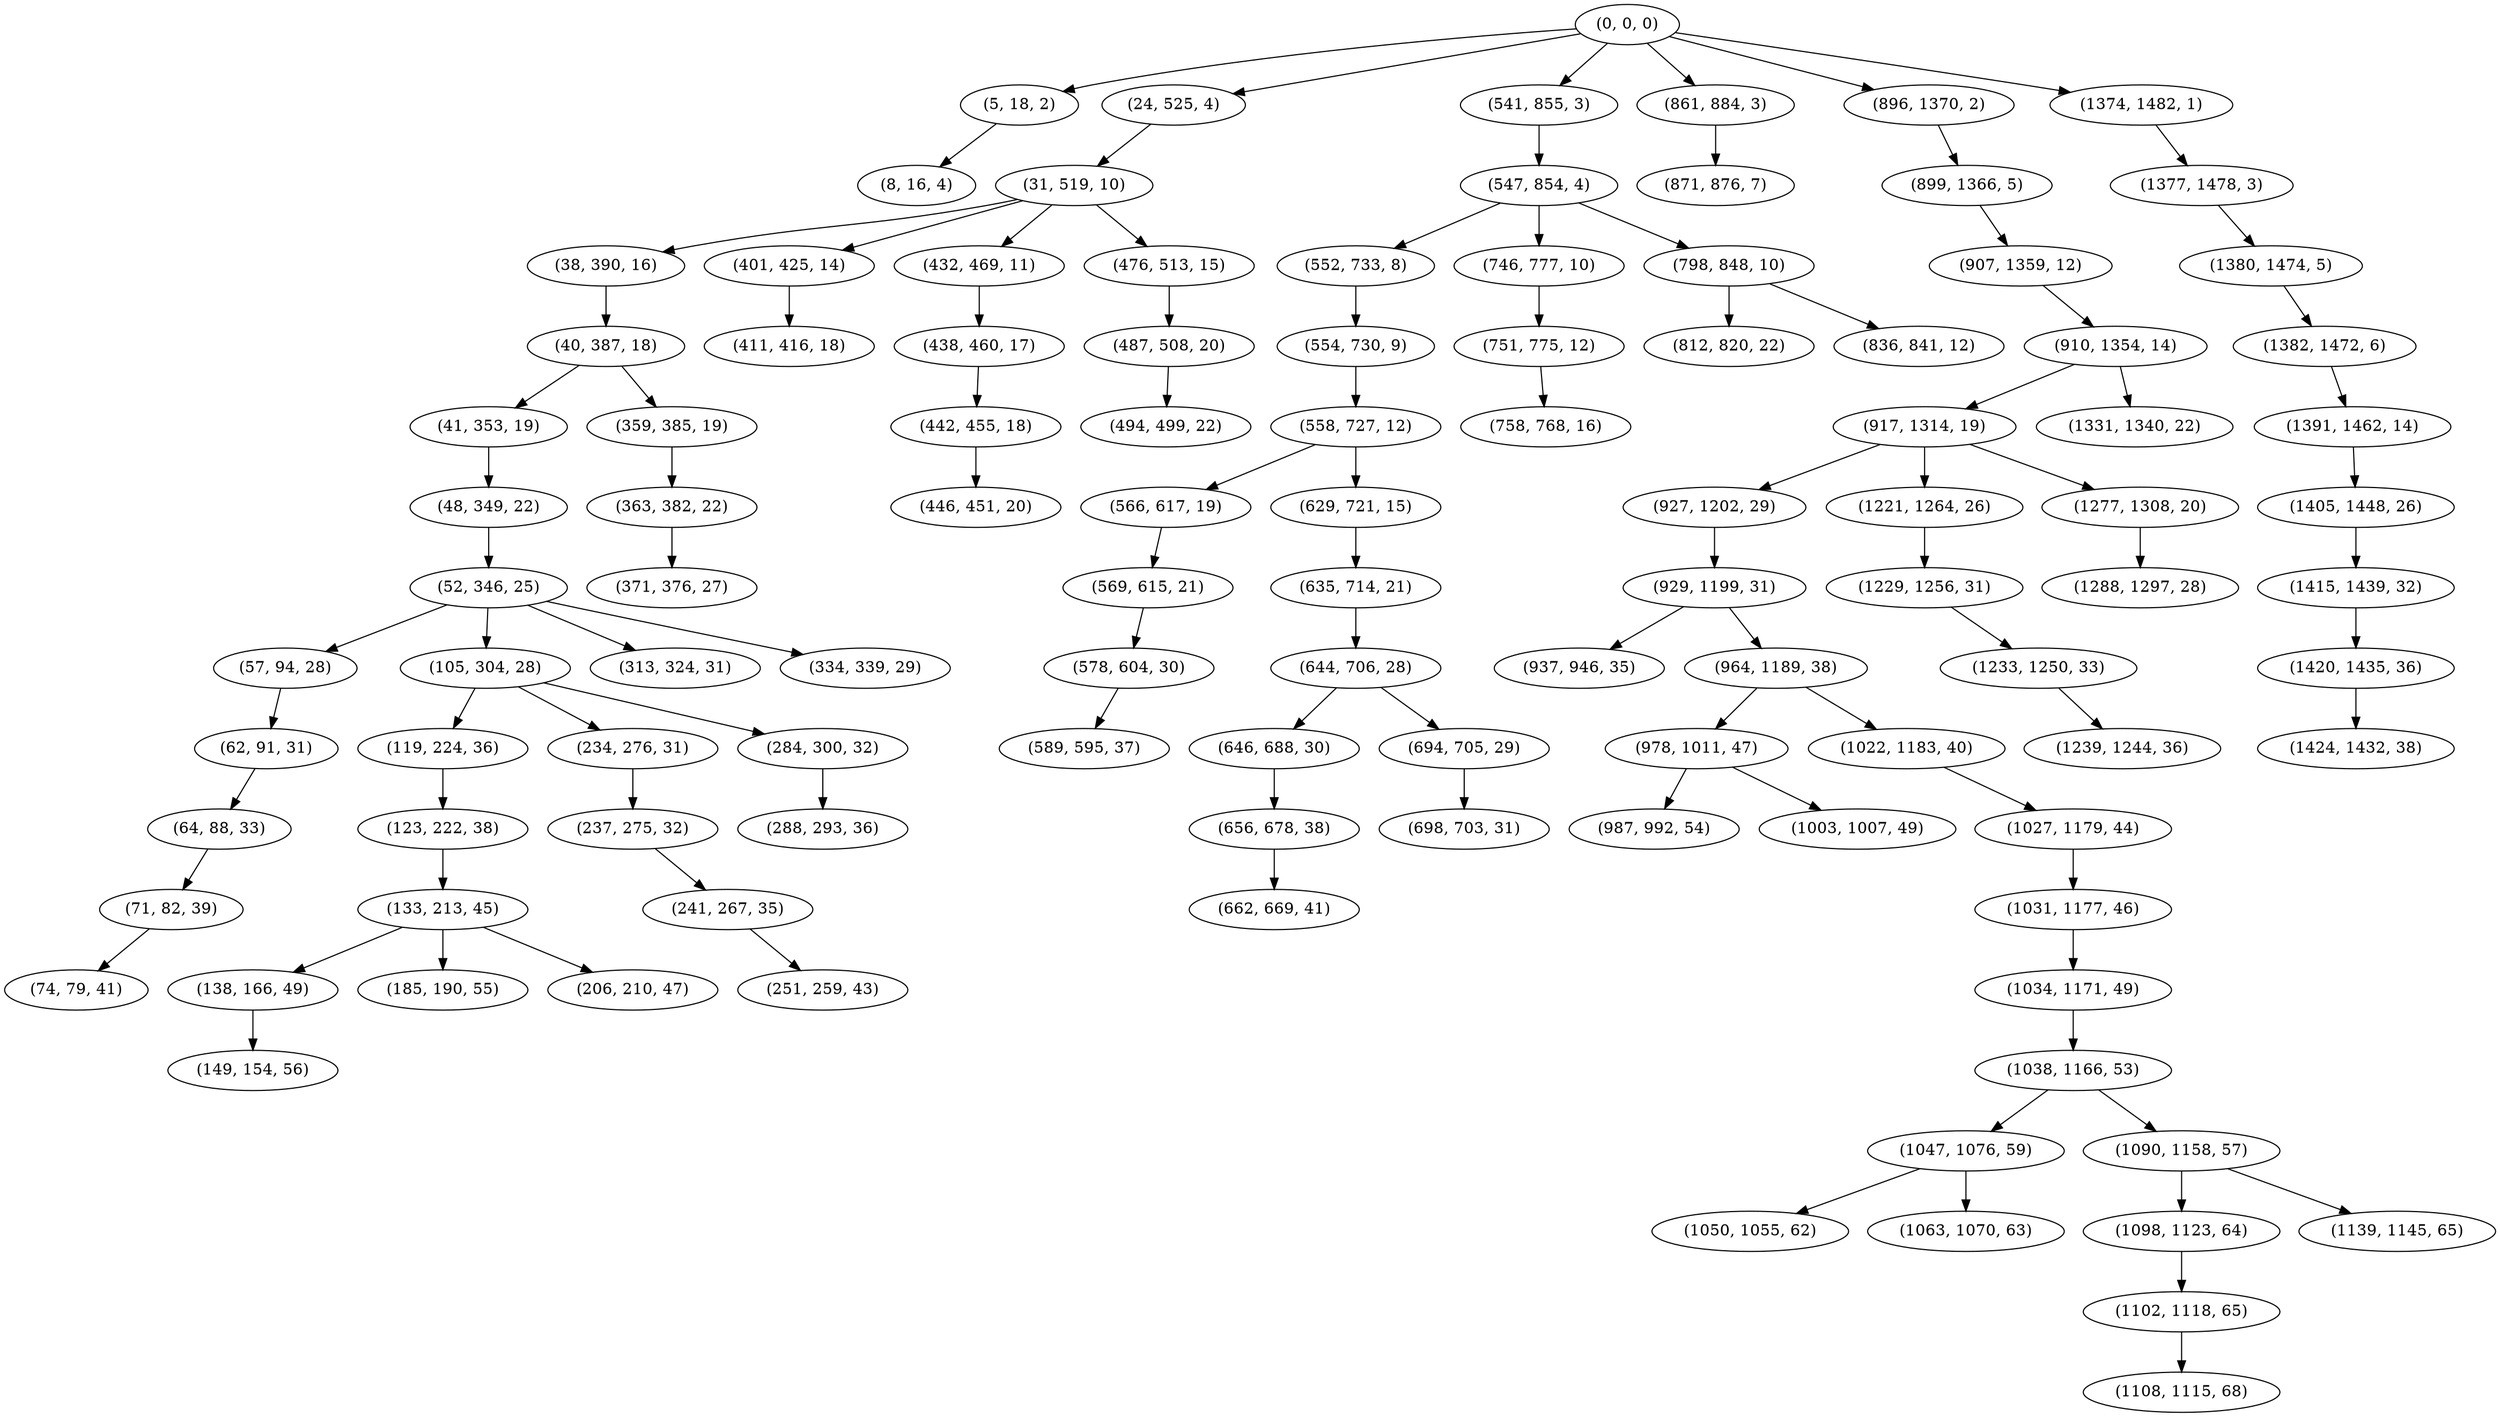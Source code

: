 digraph tree {
    "(0, 0, 0)";
    "(5, 18, 2)";
    "(8, 16, 4)";
    "(24, 525, 4)";
    "(31, 519, 10)";
    "(38, 390, 16)";
    "(40, 387, 18)";
    "(41, 353, 19)";
    "(48, 349, 22)";
    "(52, 346, 25)";
    "(57, 94, 28)";
    "(62, 91, 31)";
    "(64, 88, 33)";
    "(71, 82, 39)";
    "(74, 79, 41)";
    "(105, 304, 28)";
    "(119, 224, 36)";
    "(123, 222, 38)";
    "(133, 213, 45)";
    "(138, 166, 49)";
    "(149, 154, 56)";
    "(185, 190, 55)";
    "(206, 210, 47)";
    "(234, 276, 31)";
    "(237, 275, 32)";
    "(241, 267, 35)";
    "(251, 259, 43)";
    "(284, 300, 32)";
    "(288, 293, 36)";
    "(313, 324, 31)";
    "(334, 339, 29)";
    "(359, 385, 19)";
    "(363, 382, 22)";
    "(371, 376, 27)";
    "(401, 425, 14)";
    "(411, 416, 18)";
    "(432, 469, 11)";
    "(438, 460, 17)";
    "(442, 455, 18)";
    "(446, 451, 20)";
    "(476, 513, 15)";
    "(487, 508, 20)";
    "(494, 499, 22)";
    "(541, 855, 3)";
    "(547, 854, 4)";
    "(552, 733, 8)";
    "(554, 730, 9)";
    "(558, 727, 12)";
    "(566, 617, 19)";
    "(569, 615, 21)";
    "(578, 604, 30)";
    "(589, 595, 37)";
    "(629, 721, 15)";
    "(635, 714, 21)";
    "(644, 706, 28)";
    "(646, 688, 30)";
    "(656, 678, 38)";
    "(662, 669, 41)";
    "(694, 705, 29)";
    "(698, 703, 31)";
    "(746, 777, 10)";
    "(751, 775, 12)";
    "(758, 768, 16)";
    "(798, 848, 10)";
    "(812, 820, 22)";
    "(836, 841, 12)";
    "(861, 884, 3)";
    "(871, 876, 7)";
    "(896, 1370, 2)";
    "(899, 1366, 5)";
    "(907, 1359, 12)";
    "(910, 1354, 14)";
    "(917, 1314, 19)";
    "(927, 1202, 29)";
    "(929, 1199, 31)";
    "(937, 946, 35)";
    "(964, 1189, 38)";
    "(978, 1011, 47)";
    "(987, 992, 54)";
    "(1003, 1007, 49)";
    "(1022, 1183, 40)";
    "(1027, 1179, 44)";
    "(1031, 1177, 46)";
    "(1034, 1171, 49)";
    "(1038, 1166, 53)";
    "(1047, 1076, 59)";
    "(1050, 1055, 62)";
    "(1063, 1070, 63)";
    "(1090, 1158, 57)";
    "(1098, 1123, 64)";
    "(1102, 1118, 65)";
    "(1108, 1115, 68)";
    "(1139, 1145, 65)";
    "(1221, 1264, 26)";
    "(1229, 1256, 31)";
    "(1233, 1250, 33)";
    "(1239, 1244, 36)";
    "(1277, 1308, 20)";
    "(1288, 1297, 28)";
    "(1331, 1340, 22)";
    "(1374, 1482, 1)";
    "(1377, 1478, 3)";
    "(1380, 1474, 5)";
    "(1382, 1472, 6)";
    "(1391, 1462, 14)";
    "(1405, 1448, 26)";
    "(1415, 1439, 32)";
    "(1420, 1435, 36)";
    "(1424, 1432, 38)";
    "(0, 0, 0)" -> "(5, 18, 2)";
    "(0, 0, 0)" -> "(24, 525, 4)";
    "(0, 0, 0)" -> "(541, 855, 3)";
    "(0, 0, 0)" -> "(861, 884, 3)";
    "(0, 0, 0)" -> "(896, 1370, 2)";
    "(0, 0, 0)" -> "(1374, 1482, 1)";
    "(5, 18, 2)" -> "(8, 16, 4)";
    "(24, 525, 4)" -> "(31, 519, 10)";
    "(31, 519, 10)" -> "(38, 390, 16)";
    "(31, 519, 10)" -> "(401, 425, 14)";
    "(31, 519, 10)" -> "(432, 469, 11)";
    "(31, 519, 10)" -> "(476, 513, 15)";
    "(38, 390, 16)" -> "(40, 387, 18)";
    "(40, 387, 18)" -> "(41, 353, 19)";
    "(40, 387, 18)" -> "(359, 385, 19)";
    "(41, 353, 19)" -> "(48, 349, 22)";
    "(48, 349, 22)" -> "(52, 346, 25)";
    "(52, 346, 25)" -> "(57, 94, 28)";
    "(52, 346, 25)" -> "(105, 304, 28)";
    "(52, 346, 25)" -> "(313, 324, 31)";
    "(52, 346, 25)" -> "(334, 339, 29)";
    "(57, 94, 28)" -> "(62, 91, 31)";
    "(62, 91, 31)" -> "(64, 88, 33)";
    "(64, 88, 33)" -> "(71, 82, 39)";
    "(71, 82, 39)" -> "(74, 79, 41)";
    "(105, 304, 28)" -> "(119, 224, 36)";
    "(105, 304, 28)" -> "(234, 276, 31)";
    "(105, 304, 28)" -> "(284, 300, 32)";
    "(119, 224, 36)" -> "(123, 222, 38)";
    "(123, 222, 38)" -> "(133, 213, 45)";
    "(133, 213, 45)" -> "(138, 166, 49)";
    "(133, 213, 45)" -> "(185, 190, 55)";
    "(133, 213, 45)" -> "(206, 210, 47)";
    "(138, 166, 49)" -> "(149, 154, 56)";
    "(234, 276, 31)" -> "(237, 275, 32)";
    "(237, 275, 32)" -> "(241, 267, 35)";
    "(241, 267, 35)" -> "(251, 259, 43)";
    "(284, 300, 32)" -> "(288, 293, 36)";
    "(359, 385, 19)" -> "(363, 382, 22)";
    "(363, 382, 22)" -> "(371, 376, 27)";
    "(401, 425, 14)" -> "(411, 416, 18)";
    "(432, 469, 11)" -> "(438, 460, 17)";
    "(438, 460, 17)" -> "(442, 455, 18)";
    "(442, 455, 18)" -> "(446, 451, 20)";
    "(476, 513, 15)" -> "(487, 508, 20)";
    "(487, 508, 20)" -> "(494, 499, 22)";
    "(541, 855, 3)" -> "(547, 854, 4)";
    "(547, 854, 4)" -> "(552, 733, 8)";
    "(547, 854, 4)" -> "(746, 777, 10)";
    "(547, 854, 4)" -> "(798, 848, 10)";
    "(552, 733, 8)" -> "(554, 730, 9)";
    "(554, 730, 9)" -> "(558, 727, 12)";
    "(558, 727, 12)" -> "(566, 617, 19)";
    "(558, 727, 12)" -> "(629, 721, 15)";
    "(566, 617, 19)" -> "(569, 615, 21)";
    "(569, 615, 21)" -> "(578, 604, 30)";
    "(578, 604, 30)" -> "(589, 595, 37)";
    "(629, 721, 15)" -> "(635, 714, 21)";
    "(635, 714, 21)" -> "(644, 706, 28)";
    "(644, 706, 28)" -> "(646, 688, 30)";
    "(644, 706, 28)" -> "(694, 705, 29)";
    "(646, 688, 30)" -> "(656, 678, 38)";
    "(656, 678, 38)" -> "(662, 669, 41)";
    "(694, 705, 29)" -> "(698, 703, 31)";
    "(746, 777, 10)" -> "(751, 775, 12)";
    "(751, 775, 12)" -> "(758, 768, 16)";
    "(798, 848, 10)" -> "(812, 820, 22)";
    "(798, 848, 10)" -> "(836, 841, 12)";
    "(861, 884, 3)" -> "(871, 876, 7)";
    "(896, 1370, 2)" -> "(899, 1366, 5)";
    "(899, 1366, 5)" -> "(907, 1359, 12)";
    "(907, 1359, 12)" -> "(910, 1354, 14)";
    "(910, 1354, 14)" -> "(917, 1314, 19)";
    "(910, 1354, 14)" -> "(1331, 1340, 22)";
    "(917, 1314, 19)" -> "(927, 1202, 29)";
    "(917, 1314, 19)" -> "(1221, 1264, 26)";
    "(917, 1314, 19)" -> "(1277, 1308, 20)";
    "(927, 1202, 29)" -> "(929, 1199, 31)";
    "(929, 1199, 31)" -> "(937, 946, 35)";
    "(929, 1199, 31)" -> "(964, 1189, 38)";
    "(964, 1189, 38)" -> "(978, 1011, 47)";
    "(964, 1189, 38)" -> "(1022, 1183, 40)";
    "(978, 1011, 47)" -> "(987, 992, 54)";
    "(978, 1011, 47)" -> "(1003, 1007, 49)";
    "(1022, 1183, 40)" -> "(1027, 1179, 44)";
    "(1027, 1179, 44)" -> "(1031, 1177, 46)";
    "(1031, 1177, 46)" -> "(1034, 1171, 49)";
    "(1034, 1171, 49)" -> "(1038, 1166, 53)";
    "(1038, 1166, 53)" -> "(1047, 1076, 59)";
    "(1038, 1166, 53)" -> "(1090, 1158, 57)";
    "(1047, 1076, 59)" -> "(1050, 1055, 62)";
    "(1047, 1076, 59)" -> "(1063, 1070, 63)";
    "(1090, 1158, 57)" -> "(1098, 1123, 64)";
    "(1090, 1158, 57)" -> "(1139, 1145, 65)";
    "(1098, 1123, 64)" -> "(1102, 1118, 65)";
    "(1102, 1118, 65)" -> "(1108, 1115, 68)";
    "(1221, 1264, 26)" -> "(1229, 1256, 31)";
    "(1229, 1256, 31)" -> "(1233, 1250, 33)";
    "(1233, 1250, 33)" -> "(1239, 1244, 36)";
    "(1277, 1308, 20)" -> "(1288, 1297, 28)";
    "(1374, 1482, 1)" -> "(1377, 1478, 3)";
    "(1377, 1478, 3)" -> "(1380, 1474, 5)";
    "(1380, 1474, 5)" -> "(1382, 1472, 6)";
    "(1382, 1472, 6)" -> "(1391, 1462, 14)";
    "(1391, 1462, 14)" -> "(1405, 1448, 26)";
    "(1405, 1448, 26)" -> "(1415, 1439, 32)";
    "(1415, 1439, 32)" -> "(1420, 1435, 36)";
    "(1420, 1435, 36)" -> "(1424, 1432, 38)";
}
